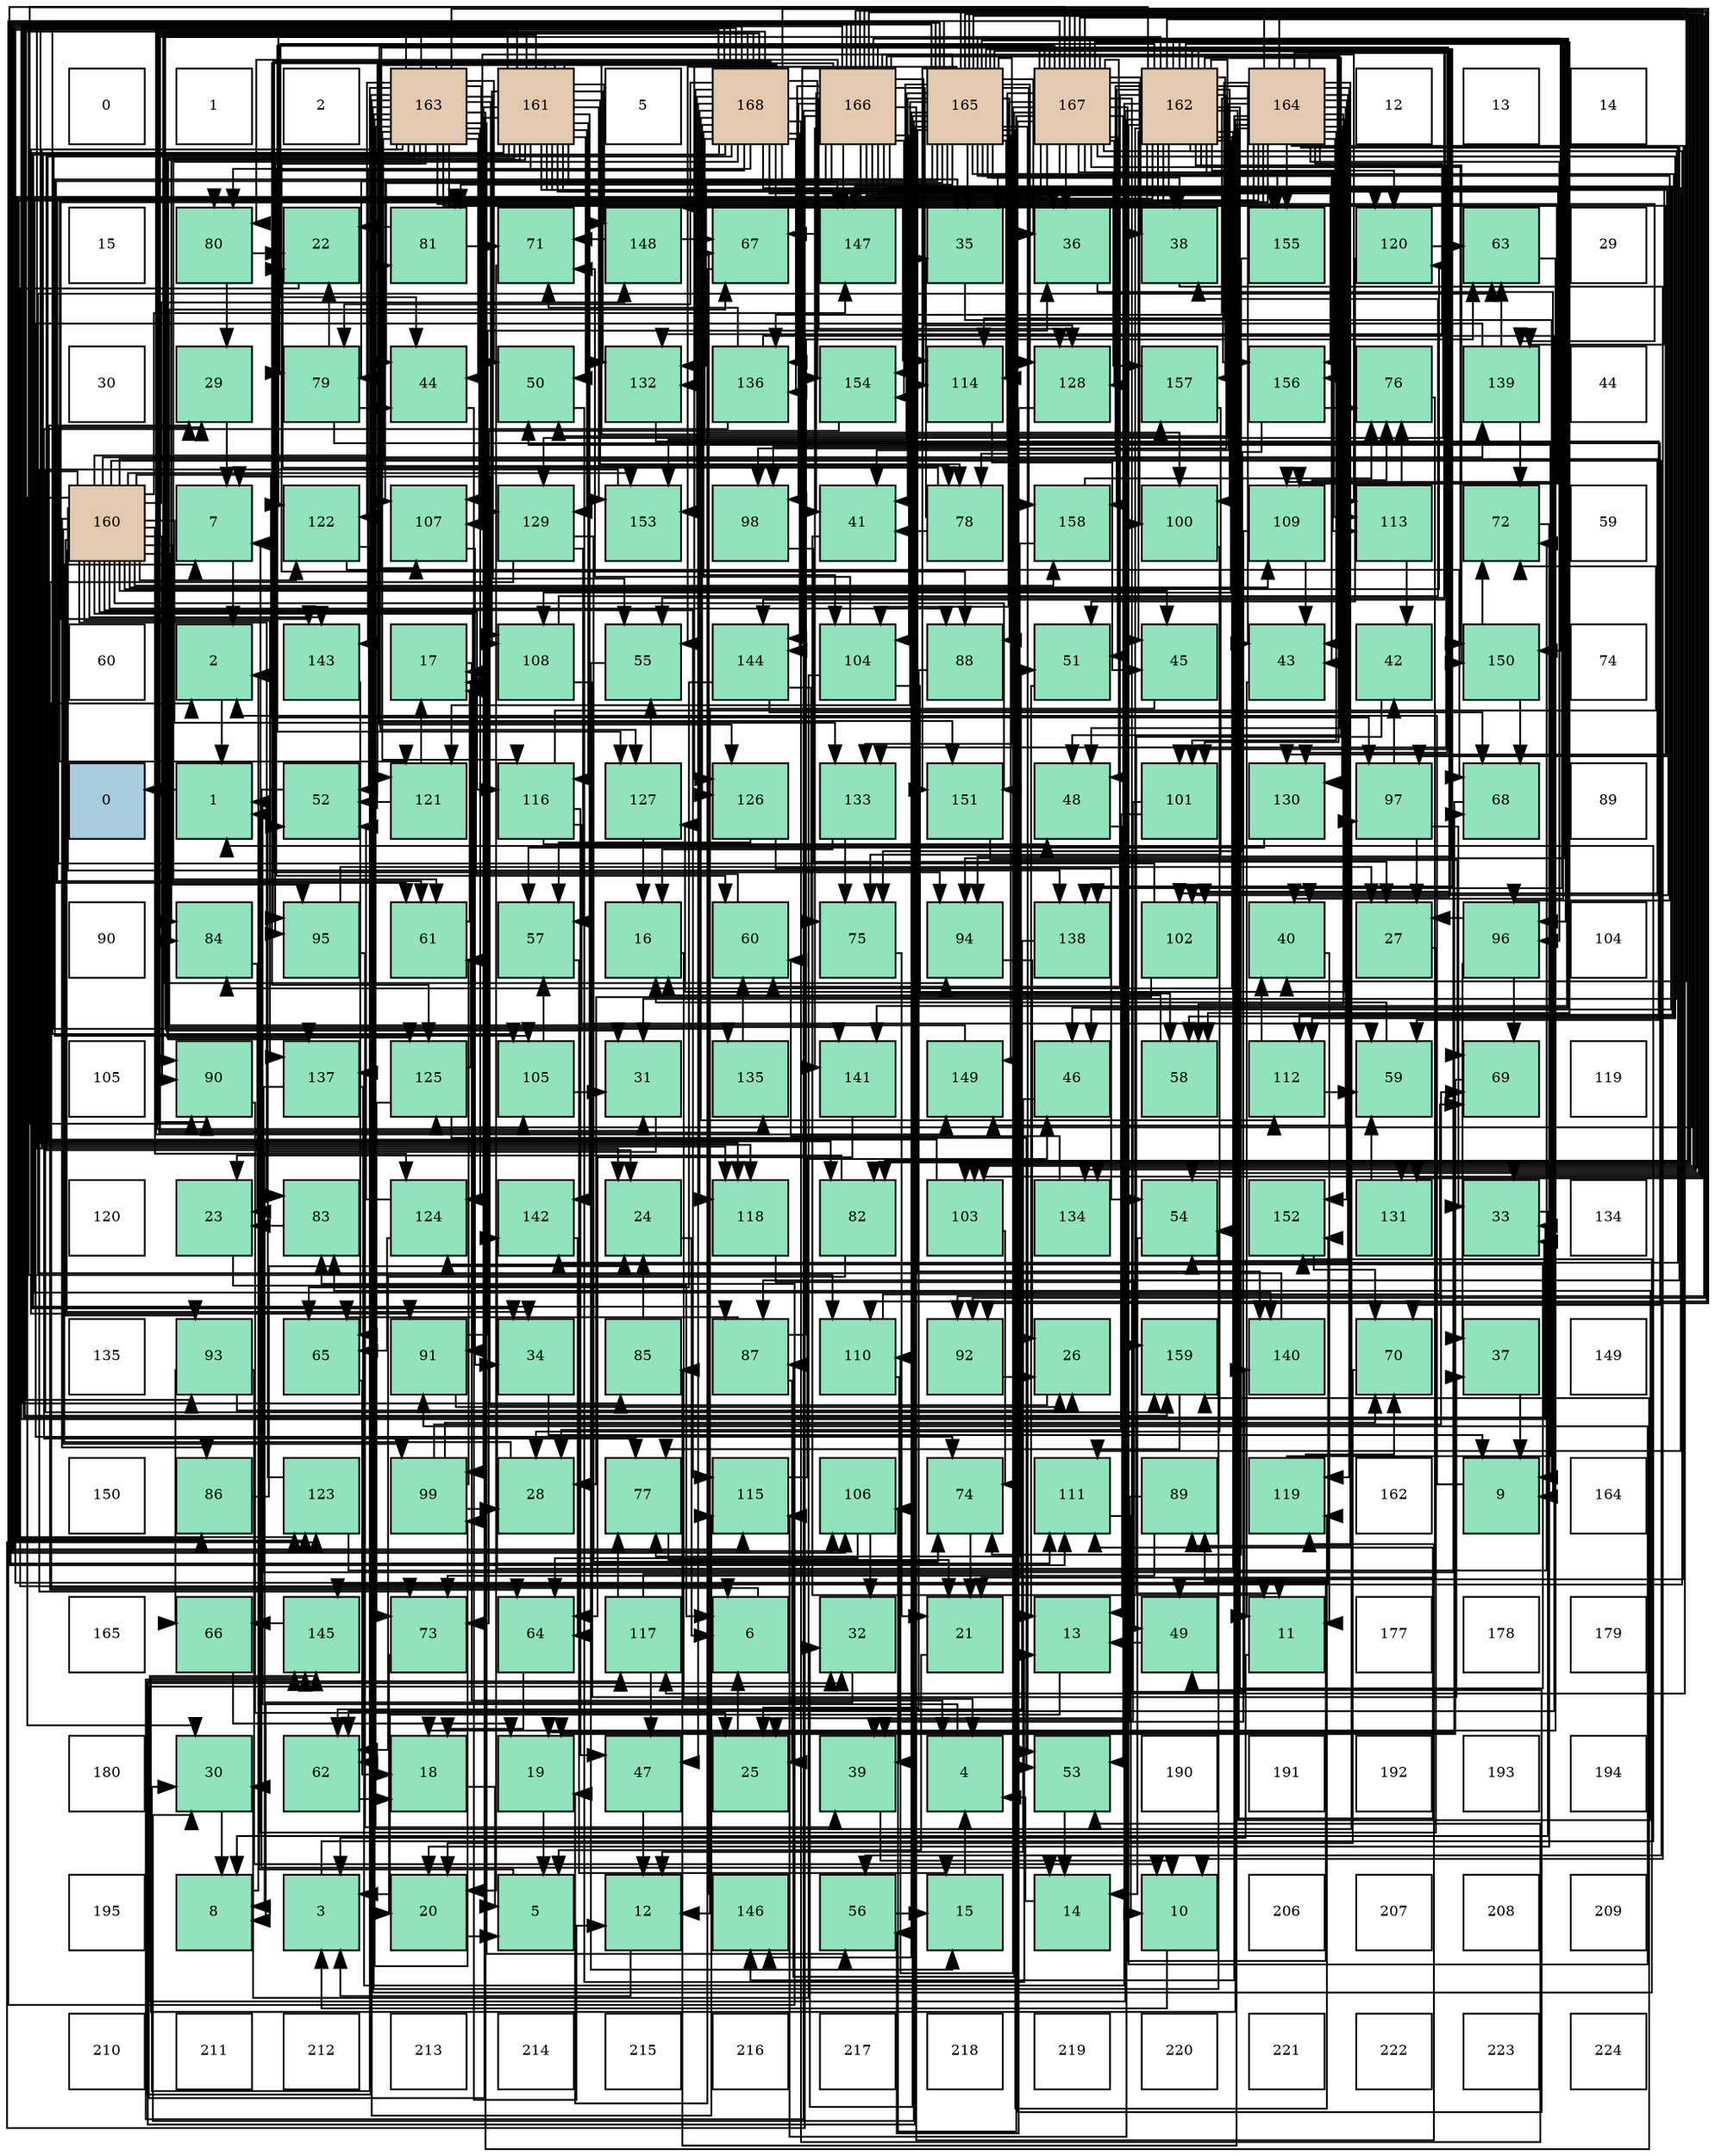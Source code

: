 digraph layout{
 rankdir=TB;
 splines=ortho;
 node [style=filled shape=square fixedsize=true width=0.6];
0[label="0", fontsize=8, fillcolor="#ffffff"];
1[label="1", fontsize=8, fillcolor="#ffffff"];
2[label="2", fontsize=8, fillcolor="#ffffff"];
3[label="163", fontsize=8, fillcolor="#e3c9af"];
4[label="161", fontsize=8, fillcolor="#e3c9af"];
5[label="5", fontsize=8, fillcolor="#ffffff"];
6[label="168", fontsize=8, fillcolor="#e3c9af"];
7[label="166", fontsize=8, fillcolor="#e3c9af"];
8[label="165", fontsize=8, fillcolor="#e3c9af"];
9[label="167", fontsize=8, fillcolor="#e3c9af"];
10[label="162", fontsize=8, fillcolor="#e3c9af"];
11[label="164", fontsize=8, fillcolor="#e3c9af"];
12[label="12", fontsize=8, fillcolor="#ffffff"];
13[label="13", fontsize=8, fillcolor="#ffffff"];
14[label="14", fontsize=8, fillcolor="#ffffff"];
15[label="15", fontsize=8, fillcolor="#ffffff"];
16[label="80", fontsize=8, fillcolor="#91e3bb"];
17[label="22", fontsize=8, fillcolor="#91e3bb"];
18[label="81", fontsize=8, fillcolor="#91e3bb"];
19[label="71", fontsize=8, fillcolor="#91e3bb"];
20[label="148", fontsize=8, fillcolor="#91e3bb"];
21[label="67", fontsize=8, fillcolor="#91e3bb"];
22[label="147", fontsize=8, fillcolor="#91e3bb"];
23[label="35", fontsize=8, fillcolor="#91e3bb"];
24[label="36", fontsize=8, fillcolor="#91e3bb"];
25[label="38", fontsize=8, fillcolor="#91e3bb"];
26[label="155", fontsize=8, fillcolor="#91e3bb"];
27[label="120", fontsize=8, fillcolor="#91e3bb"];
28[label="63", fontsize=8, fillcolor="#91e3bb"];
29[label="29", fontsize=8, fillcolor="#ffffff"];
30[label="30", fontsize=8, fillcolor="#ffffff"];
31[label="29", fontsize=8, fillcolor="#91e3bb"];
32[label="79", fontsize=8, fillcolor="#91e3bb"];
33[label="44", fontsize=8, fillcolor="#91e3bb"];
34[label="50", fontsize=8, fillcolor="#91e3bb"];
35[label="132", fontsize=8, fillcolor="#91e3bb"];
36[label="136", fontsize=8, fillcolor="#91e3bb"];
37[label="154", fontsize=8, fillcolor="#91e3bb"];
38[label="114", fontsize=8, fillcolor="#91e3bb"];
39[label="128", fontsize=8, fillcolor="#91e3bb"];
40[label="157", fontsize=8, fillcolor="#91e3bb"];
41[label="156", fontsize=8, fillcolor="#91e3bb"];
42[label="76", fontsize=8, fillcolor="#91e3bb"];
43[label="139", fontsize=8, fillcolor="#91e3bb"];
44[label="44", fontsize=8, fillcolor="#ffffff"];
45[label="160", fontsize=8, fillcolor="#e3c9af"];
46[label="7", fontsize=8, fillcolor="#91e3bb"];
47[label="122", fontsize=8, fillcolor="#91e3bb"];
48[label="107", fontsize=8, fillcolor="#91e3bb"];
49[label="129", fontsize=8, fillcolor="#91e3bb"];
50[label="153", fontsize=8, fillcolor="#91e3bb"];
51[label="98", fontsize=8, fillcolor="#91e3bb"];
52[label="41", fontsize=8, fillcolor="#91e3bb"];
53[label="78", fontsize=8, fillcolor="#91e3bb"];
54[label="158", fontsize=8, fillcolor="#91e3bb"];
55[label="100", fontsize=8, fillcolor="#91e3bb"];
56[label="109", fontsize=8, fillcolor="#91e3bb"];
57[label="113", fontsize=8, fillcolor="#91e3bb"];
58[label="72", fontsize=8, fillcolor="#91e3bb"];
59[label="59", fontsize=8, fillcolor="#ffffff"];
60[label="60", fontsize=8, fillcolor="#ffffff"];
61[label="2", fontsize=8, fillcolor="#91e3bb"];
62[label="143", fontsize=8, fillcolor="#91e3bb"];
63[label="17", fontsize=8, fillcolor="#91e3bb"];
64[label="108", fontsize=8, fillcolor="#91e3bb"];
65[label="55", fontsize=8, fillcolor="#91e3bb"];
66[label="144", fontsize=8, fillcolor="#91e3bb"];
67[label="104", fontsize=8, fillcolor="#91e3bb"];
68[label="88", fontsize=8, fillcolor="#91e3bb"];
69[label="51", fontsize=8, fillcolor="#91e3bb"];
70[label="45", fontsize=8, fillcolor="#91e3bb"];
71[label="43", fontsize=8, fillcolor="#91e3bb"];
72[label="42", fontsize=8, fillcolor="#91e3bb"];
73[label="150", fontsize=8, fillcolor="#91e3bb"];
74[label="74", fontsize=8, fillcolor="#ffffff"];
75[label="0", fontsize=8, fillcolor="#a9ccde"];
76[label="1", fontsize=8, fillcolor="#91e3bb"];
77[label="52", fontsize=8, fillcolor="#91e3bb"];
78[label="121", fontsize=8, fillcolor="#91e3bb"];
79[label="116", fontsize=8, fillcolor="#91e3bb"];
80[label="127", fontsize=8, fillcolor="#91e3bb"];
81[label="126", fontsize=8, fillcolor="#91e3bb"];
82[label="133", fontsize=8, fillcolor="#91e3bb"];
83[label="151", fontsize=8, fillcolor="#91e3bb"];
84[label="48", fontsize=8, fillcolor="#91e3bb"];
85[label="101", fontsize=8, fillcolor="#91e3bb"];
86[label="130", fontsize=8, fillcolor="#91e3bb"];
87[label="97", fontsize=8, fillcolor="#91e3bb"];
88[label="68", fontsize=8, fillcolor="#91e3bb"];
89[label="89", fontsize=8, fillcolor="#ffffff"];
90[label="90", fontsize=8, fillcolor="#ffffff"];
91[label="84", fontsize=8, fillcolor="#91e3bb"];
92[label="95", fontsize=8, fillcolor="#91e3bb"];
93[label="61", fontsize=8, fillcolor="#91e3bb"];
94[label="57", fontsize=8, fillcolor="#91e3bb"];
95[label="16", fontsize=8, fillcolor="#91e3bb"];
96[label="60", fontsize=8, fillcolor="#91e3bb"];
97[label="75", fontsize=8, fillcolor="#91e3bb"];
98[label="94", fontsize=8, fillcolor="#91e3bb"];
99[label="138", fontsize=8, fillcolor="#91e3bb"];
100[label="102", fontsize=8, fillcolor="#91e3bb"];
101[label="40", fontsize=8, fillcolor="#91e3bb"];
102[label="27", fontsize=8, fillcolor="#91e3bb"];
103[label="96", fontsize=8, fillcolor="#91e3bb"];
104[label="104", fontsize=8, fillcolor="#ffffff"];
105[label="105", fontsize=8, fillcolor="#ffffff"];
106[label="90", fontsize=8, fillcolor="#91e3bb"];
107[label="137", fontsize=8, fillcolor="#91e3bb"];
108[label="125", fontsize=8, fillcolor="#91e3bb"];
109[label="105", fontsize=8, fillcolor="#91e3bb"];
110[label="31", fontsize=8, fillcolor="#91e3bb"];
111[label="135", fontsize=8, fillcolor="#91e3bb"];
112[label="141", fontsize=8, fillcolor="#91e3bb"];
113[label="149", fontsize=8, fillcolor="#91e3bb"];
114[label="46", fontsize=8, fillcolor="#91e3bb"];
115[label="58", fontsize=8, fillcolor="#91e3bb"];
116[label="112", fontsize=8, fillcolor="#91e3bb"];
117[label="59", fontsize=8, fillcolor="#91e3bb"];
118[label="69", fontsize=8, fillcolor="#91e3bb"];
119[label="119", fontsize=8, fillcolor="#ffffff"];
120[label="120", fontsize=8, fillcolor="#ffffff"];
121[label="23", fontsize=8, fillcolor="#91e3bb"];
122[label="83", fontsize=8, fillcolor="#91e3bb"];
123[label="124", fontsize=8, fillcolor="#91e3bb"];
124[label="142", fontsize=8, fillcolor="#91e3bb"];
125[label="24", fontsize=8, fillcolor="#91e3bb"];
126[label="118", fontsize=8, fillcolor="#91e3bb"];
127[label="82", fontsize=8, fillcolor="#91e3bb"];
128[label="103", fontsize=8, fillcolor="#91e3bb"];
129[label="134", fontsize=8, fillcolor="#91e3bb"];
130[label="54", fontsize=8, fillcolor="#91e3bb"];
131[label="152", fontsize=8, fillcolor="#91e3bb"];
132[label="131", fontsize=8, fillcolor="#91e3bb"];
133[label="33", fontsize=8, fillcolor="#91e3bb"];
134[label="134", fontsize=8, fillcolor="#ffffff"];
135[label="135", fontsize=8, fillcolor="#ffffff"];
136[label="93", fontsize=8, fillcolor="#91e3bb"];
137[label="65", fontsize=8, fillcolor="#91e3bb"];
138[label="91", fontsize=8, fillcolor="#91e3bb"];
139[label="34", fontsize=8, fillcolor="#91e3bb"];
140[label="85", fontsize=8, fillcolor="#91e3bb"];
141[label="87", fontsize=8, fillcolor="#91e3bb"];
142[label="110", fontsize=8, fillcolor="#91e3bb"];
143[label="92", fontsize=8, fillcolor="#91e3bb"];
144[label="26", fontsize=8, fillcolor="#91e3bb"];
145[label="159", fontsize=8, fillcolor="#91e3bb"];
146[label="140", fontsize=8, fillcolor="#91e3bb"];
147[label="70", fontsize=8, fillcolor="#91e3bb"];
148[label="37", fontsize=8, fillcolor="#91e3bb"];
149[label="149", fontsize=8, fillcolor="#ffffff"];
150[label="150", fontsize=8, fillcolor="#ffffff"];
151[label="86", fontsize=8, fillcolor="#91e3bb"];
152[label="123", fontsize=8, fillcolor="#91e3bb"];
153[label="99", fontsize=8, fillcolor="#91e3bb"];
154[label="28", fontsize=8, fillcolor="#91e3bb"];
155[label="77", fontsize=8, fillcolor="#91e3bb"];
156[label="115", fontsize=8, fillcolor="#91e3bb"];
157[label="106", fontsize=8, fillcolor="#91e3bb"];
158[label="74", fontsize=8, fillcolor="#91e3bb"];
159[label="111", fontsize=8, fillcolor="#91e3bb"];
160[label="89", fontsize=8, fillcolor="#91e3bb"];
161[label="119", fontsize=8, fillcolor="#91e3bb"];
162[label="162", fontsize=8, fillcolor="#ffffff"];
163[label="9", fontsize=8, fillcolor="#91e3bb"];
164[label="164", fontsize=8, fillcolor="#ffffff"];
165[label="165", fontsize=8, fillcolor="#ffffff"];
166[label="66", fontsize=8, fillcolor="#91e3bb"];
167[label="145", fontsize=8, fillcolor="#91e3bb"];
168[label="73", fontsize=8, fillcolor="#91e3bb"];
169[label="64", fontsize=8, fillcolor="#91e3bb"];
170[label="117", fontsize=8, fillcolor="#91e3bb"];
171[label="6", fontsize=8, fillcolor="#91e3bb"];
172[label="32", fontsize=8, fillcolor="#91e3bb"];
173[label="21", fontsize=8, fillcolor="#91e3bb"];
174[label="13", fontsize=8, fillcolor="#91e3bb"];
175[label="49", fontsize=8, fillcolor="#91e3bb"];
176[label="11", fontsize=8, fillcolor="#91e3bb"];
177[label="177", fontsize=8, fillcolor="#ffffff"];
178[label="178", fontsize=8, fillcolor="#ffffff"];
179[label="179", fontsize=8, fillcolor="#ffffff"];
180[label="180", fontsize=8, fillcolor="#ffffff"];
181[label="30", fontsize=8, fillcolor="#91e3bb"];
182[label="62", fontsize=8, fillcolor="#91e3bb"];
183[label="18", fontsize=8, fillcolor="#91e3bb"];
184[label="19", fontsize=8, fillcolor="#91e3bb"];
185[label="47", fontsize=8, fillcolor="#91e3bb"];
186[label="25", fontsize=8, fillcolor="#91e3bb"];
187[label="39", fontsize=8, fillcolor="#91e3bb"];
188[label="4", fontsize=8, fillcolor="#91e3bb"];
189[label="53", fontsize=8, fillcolor="#91e3bb"];
190[label="190", fontsize=8, fillcolor="#ffffff"];
191[label="191", fontsize=8, fillcolor="#ffffff"];
192[label="192", fontsize=8, fillcolor="#ffffff"];
193[label="193", fontsize=8, fillcolor="#ffffff"];
194[label="194", fontsize=8, fillcolor="#ffffff"];
195[label="195", fontsize=8, fillcolor="#ffffff"];
196[label="8", fontsize=8, fillcolor="#91e3bb"];
197[label="3", fontsize=8, fillcolor="#91e3bb"];
198[label="20", fontsize=8, fillcolor="#91e3bb"];
199[label="5", fontsize=8, fillcolor="#91e3bb"];
200[label="12", fontsize=8, fillcolor="#91e3bb"];
201[label="146", fontsize=8, fillcolor="#91e3bb"];
202[label="56", fontsize=8, fillcolor="#91e3bb"];
203[label="15", fontsize=8, fillcolor="#91e3bb"];
204[label="14", fontsize=8, fillcolor="#91e3bb"];
205[label="10", fontsize=8, fillcolor="#91e3bb"];
206[label="206", fontsize=8, fillcolor="#ffffff"];
207[label="207", fontsize=8, fillcolor="#ffffff"];
208[label="208", fontsize=8, fillcolor="#ffffff"];
209[label="209", fontsize=8, fillcolor="#ffffff"];
210[label="210", fontsize=8, fillcolor="#ffffff"];
211[label="211", fontsize=8, fillcolor="#ffffff"];
212[label="212", fontsize=8, fillcolor="#ffffff"];
213[label="213", fontsize=8, fillcolor="#ffffff"];
214[label="214", fontsize=8, fillcolor="#ffffff"];
215[label="215", fontsize=8, fillcolor="#ffffff"];
216[label="216", fontsize=8, fillcolor="#ffffff"];
217[label="217", fontsize=8, fillcolor="#ffffff"];
218[label="218", fontsize=8, fillcolor="#ffffff"];
219[label="219", fontsize=8, fillcolor="#ffffff"];
220[label="220", fontsize=8, fillcolor="#ffffff"];
221[label="221", fontsize=8, fillcolor="#ffffff"];
222[label="222", fontsize=8, fillcolor="#ffffff"];
223[label="223", fontsize=8, fillcolor="#ffffff"];
224[label="224", fontsize=8, fillcolor="#ffffff"];
edge [constraint=false, style=vis];76 -> 75;
61 -> 76;
197 -> 76;
188 -> 76;
199 -> 76;
171 -> 61;
46 -> 61;
196 -> 61;
163 -> 61;
205 -> 197;
176 -> 197;
200 -> 197;
174 -> 197;
204 -> 188;
203 -> 188;
95 -> 188;
63 -> 188;
183 -> 199;
184 -> 199;
198 -> 199;
173 -> 199;
17 -> 171;
121 -> 171;
125 -> 171;
186 -> 171;
144 -> 46;
102 -> 46;
154 -> 46;
31 -> 46;
181 -> 196;
110 -> 196;
172 -> 196;
133 -> 196;
139 -> 163;
23 -> 163;
24 -> 163;
148 -> 163;
25 -> 205;
187 -> 205;
101 -> 176;
52 -> 176;
72 -> 176;
71 -> 176;
33 -> 200;
70 -> 200;
114 -> 200;
185 -> 200;
84 -> 174;
175 -> 174;
34 -> 174;
69 -> 174;
77 -> 204;
189 -> 204;
130 -> 204;
65 -> 203;
202 -> 203;
94 -> 203;
115 -> 95;
117 -> 95;
96 -> 63;
93 -> 63;
182 -> 183;
28 -> 183;
169 -> 183;
137 -> 183;
166 -> 184;
21 -> 184;
88 -> 184;
118 -> 184;
147 -> 198;
19 -> 198;
58 -> 198;
168 -> 198;
158 -> 173;
97 -> 173;
42 -> 173;
155 -> 173;
53 -> 17;
53 -> 23;
53 -> 52;
32 -> 17;
32 -> 33;
32 -> 147;
16 -> 17;
16 -> 31;
18 -> 17;
18 -> 19;
127 -> 121;
127 -> 182;
122 -> 121;
91 -> 121;
140 -> 125;
151 -> 125;
141 -> 186;
141 -> 28;
141 -> 137;
68 -> 186;
160 -> 186;
160 -> 168;
106 -> 186;
138 -> 144;
138 -> 24;
143 -> 144;
136 -> 205;
136 -> 144;
136 -> 166;
98 -> 144;
92 -> 102;
92 -> 187;
103 -> 102;
103 -> 148;
103 -> 118;
87 -> 102;
87 -> 133;
87 -> 72;
51 -> 102;
153 -> 154;
153 -> 93;
153 -> 118;
153 -> 147;
55 -> 154;
85 -> 154;
85 -> 187;
100 -> 154;
100 -> 31;
128 -> 31;
128 -> 158;
67 -> 181;
67 -> 115;
67 -> 19;
109 -> 110;
109 -> 94;
157 -> 172;
157 -> 169;
48 -> 139;
64 -> 148;
64 -> 25;
56 -> 187;
56 -> 71;
56 -> 42;
142 -> 187;
142 -> 118;
159 -> 205;
116 -> 101;
116 -> 117;
57 -> 72;
57 -> 42;
38 -> 70;
156 -> 114;
79 -> 185;
79 -> 84;
79 -> 117;
79 -> 58;
170 -> 185;
170 -> 69;
170 -> 155;
126 -> 175;
161 -> 34;
161 -> 147;
27 -> 69;
27 -> 28;
78 -> 63;
78 -> 77;
47 -> 77;
47 -> 88;
152 -> 77;
152 -> 58;
123 -> 77;
123 -> 137;
108 -> 63;
108 -> 189;
108 -> 168;
81 -> 130;
81 -> 94;
80 -> 95;
80 -> 65;
39 -> 202;
49 -> 94;
49 -> 169;
49 -> 158;
86 -> 94;
132 -> 117;
35 -> 117;
82 -> 95;
82 -> 97;
129 -> 96;
111 -> 96;
36 -> 182;
36 -> 19;
36 -> 155;
107 -> 182;
107 -> 88;
99 -> 182;
43 -> 28;
43 -> 58;
43 -> 158;
146 -> 28;
112 -> 169;
124 -> 169;
62 -> 137;
66 -> 137;
66 -> 88;
66 -> 97;
167 -> 166;
201 -> 21;
22 -> 21;
20 -> 21;
20 -> 19;
113 -> 21;
73 -> 88;
73 -> 58;
83 -> 118;
131 -> 147;
50 -> 168;
37 -> 168;
26 -> 158;
41 -> 97;
41 -> 42;
40 -> 97;
54 -> 42;
54 -> 155;
145 -> 155;
45 -> 181;
45 -> 139;
45 -> 70;
45 -> 202;
45 -> 18;
45 -> 122;
45 -> 91;
45 -> 151;
45 -> 68;
45 -> 106;
45 -> 138;
45 -> 136;
45 -> 92;
45 -> 87;
45 -> 153;
45 -> 100;
45 -> 56;
45 -> 156;
45 -> 79;
45 -> 27;
45 -> 47;
45 -> 123;
45 -> 82;
45 -> 107;
45 -> 99;
45 -> 43;
45 -> 62;
45 -> 22;
45 -> 20;
45 -> 83;
45 -> 50;
45 -> 54;
45 -> 145;
4 -> 110;
4 -> 172;
4 -> 139;
4 -> 34;
4 -> 53;
4 -> 91;
4 -> 106;
4 -> 136;
4 -> 92;
4 -> 87;
4 -> 153;
4 -> 100;
4 -> 64;
4 -> 56;
4 -> 79;
4 -> 126;
4 -> 27;
4 -> 108;
4 -> 49;
4 -> 35;
4 -> 111;
4 -> 43;
4 -> 124;
4 -> 62;
4 -> 22;
4 -> 20;
4 -> 83;
4 -> 131;
4 -> 50;
4 -> 40;
10 -> 110;
10 -> 101;
10 -> 71;
10 -> 33;
10 -> 70;
10 -> 84;
10 -> 34;
10 -> 65;
10 -> 115;
10 -> 96;
10 -> 53;
10 -> 18;
10 -> 122;
10 -> 91;
10 -> 151;
10 -> 106;
10 -> 138;
10 -> 51;
10 -> 55;
10 -> 100;
10 -> 64;
10 -> 57;
10 -> 156;
10 -> 27;
10 -> 47;
10 -> 123;
10 -> 108;
10 -> 49;
10 -> 82;
10 -> 107;
10 -> 99;
10 -> 124;
10 -> 62;
10 -> 167;
10 -> 22;
10 -> 20;
10 -> 40;
10 -> 54;
10 -> 145;
3 -> 181;
3 -> 110;
3 -> 172;
3 -> 101;
3 -> 33;
3 -> 34;
3 -> 130;
3 -> 65;
3 -> 202;
3 -> 53;
3 -> 68;
3 -> 138;
3 -> 98;
3 -> 92;
3 -> 87;
3 -> 153;
3 -> 48;
3 -> 64;
3 -> 56;
3 -> 156;
3 -> 79;
3 -> 126;
3 -> 47;
3 -> 123;
3 -> 108;
3 -> 49;
3 -> 86;
3 -> 111;
3 -> 107;
3 -> 43;
3 -> 131;
3 -> 145;
11 -> 101;
11 -> 52;
11 -> 175;
11 -> 130;
11 -> 115;
11 -> 16;
11 -> 127;
11 -> 140;
11 -> 141;
11 -> 160;
11 -> 103;
11 -> 85;
11 -> 128;
11 -> 159;
11 -> 38;
11 -> 170;
11 -> 161;
11 -> 78;
11 -> 152;
11 -> 80;
11 -> 86;
11 -> 35;
11 -> 36;
11 -> 146;
11 -> 124;
11 -> 66;
11 -> 167;
11 -> 201;
11 -> 113;
11 -> 73;
11 -> 131;
11 -> 26;
11 -> 41;
8 -> 125;
8 -> 181;
8 -> 172;
8 -> 133;
8 -> 23;
8 -> 24;
8 -> 25;
8 -> 52;
8 -> 71;
8 -> 33;
8 -> 114;
8 -> 189;
8 -> 130;
8 -> 65;
8 -> 115;
8 -> 93;
8 -> 18;
8 -> 122;
8 -> 68;
8 -> 143;
8 -> 98;
8 -> 103;
8 -> 109;
8 -> 48;
8 -> 159;
8 -> 38;
8 -> 170;
8 -> 126;
8 -> 161;
8 -> 78;
8 -> 39;
8 -> 86;
8 -> 35;
8 -> 82;
8 -> 129;
8 -> 99;
8 -> 146;
8 -> 112;
8 -> 201;
8 -> 113;
8 -> 83;
8 -> 50;
8 -> 37;
8 -> 40;
8 -> 54;
7 -> 133;
7 -> 24;
7 -> 25;
7 -> 52;
7 -> 71;
7 -> 114;
7 -> 84;
7 -> 32;
7 -> 16;
7 -> 127;
7 -> 140;
7 -> 51;
7 -> 85;
7 -> 128;
7 -> 67;
7 -> 157;
7 -> 48;
7 -> 142;
7 -> 116;
7 -> 57;
7 -> 38;
7 -> 161;
7 -> 152;
7 -> 81;
7 -> 80;
7 -> 39;
7 -> 132;
7 -> 36;
7 -> 112;
7 -> 66;
7 -> 167;
7 -> 22;
7 -> 73;
7 -> 37;
7 -> 26;
7 -> 41;
9 -> 23;
9 -> 24;
9 -> 25;
9 -> 84;
9 -> 175;
9 -> 69;
9 -> 189;
9 -> 93;
9 -> 32;
9 -> 141;
9 -> 160;
9 -> 143;
9 -> 98;
9 -> 103;
9 -> 51;
9 -> 55;
9 -> 85;
9 -> 128;
9 -> 67;
9 -> 109;
9 -> 157;
9 -> 48;
9 -> 142;
9 -> 159;
9 -> 116;
9 -> 57;
9 -> 152;
9 -> 81;
9 -> 80;
9 -> 39;
9 -> 132;
9 -> 129;
9 -> 146;
9 -> 167;
9 -> 73;
9 -> 26;
6 -> 125;
6 -> 133;
6 -> 23;
6 -> 185;
6 -> 189;
6 -> 96;
6 -> 93;
6 -> 32;
6 -> 16;
6 -> 127;
6 -> 141;
6 -> 106;
6 -> 143;
6 -> 98;
6 -> 55;
6 -> 67;
6 -> 109;
6 -> 157;
6 -> 142;
6 -> 159;
6 -> 116;
6 -> 38;
6 -> 156;
6 -> 126;
6 -> 78;
6 -> 81;
6 -> 39;
6 -> 35;
6 -> 36;
6 -> 112;
6 -> 66;
6 -> 113;
6 -> 50;
6 -> 37;
6 -> 41;
6 -> 145;
edge [constraint=true, style=invis];
0 -> 15 -> 30 -> 45 -> 60 -> 75 -> 90 -> 105 -> 120 -> 135 -> 150 -> 165 -> 180 -> 195 -> 210;
1 -> 16 -> 31 -> 46 -> 61 -> 76 -> 91 -> 106 -> 121 -> 136 -> 151 -> 166 -> 181 -> 196 -> 211;
2 -> 17 -> 32 -> 47 -> 62 -> 77 -> 92 -> 107 -> 122 -> 137 -> 152 -> 167 -> 182 -> 197 -> 212;
3 -> 18 -> 33 -> 48 -> 63 -> 78 -> 93 -> 108 -> 123 -> 138 -> 153 -> 168 -> 183 -> 198 -> 213;
4 -> 19 -> 34 -> 49 -> 64 -> 79 -> 94 -> 109 -> 124 -> 139 -> 154 -> 169 -> 184 -> 199 -> 214;
5 -> 20 -> 35 -> 50 -> 65 -> 80 -> 95 -> 110 -> 125 -> 140 -> 155 -> 170 -> 185 -> 200 -> 215;
6 -> 21 -> 36 -> 51 -> 66 -> 81 -> 96 -> 111 -> 126 -> 141 -> 156 -> 171 -> 186 -> 201 -> 216;
7 -> 22 -> 37 -> 52 -> 67 -> 82 -> 97 -> 112 -> 127 -> 142 -> 157 -> 172 -> 187 -> 202 -> 217;
8 -> 23 -> 38 -> 53 -> 68 -> 83 -> 98 -> 113 -> 128 -> 143 -> 158 -> 173 -> 188 -> 203 -> 218;
9 -> 24 -> 39 -> 54 -> 69 -> 84 -> 99 -> 114 -> 129 -> 144 -> 159 -> 174 -> 189 -> 204 -> 219;
10 -> 25 -> 40 -> 55 -> 70 -> 85 -> 100 -> 115 -> 130 -> 145 -> 160 -> 175 -> 190 -> 205 -> 220;
11 -> 26 -> 41 -> 56 -> 71 -> 86 -> 101 -> 116 -> 131 -> 146 -> 161 -> 176 -> 191 -> 206 -> 221;
12 -> 27 -> 42 -> 57 -> 72 -> 87 -> 102 -> 117 -> 132 -> 147 -> 162 -> 177 -> 192 -> 207 -> 222;
13 -> 28 -> 43 -> 58 -> 73 -> 88 -> 103 -> 118 -> 133 -> 148 -> 163 -> 178 -> 193 -> 208 -> 223;
14 -> 29 -> 44 -> 59 -> 74 -> 89 -> 104 -> 119 -> 134 -> 149 -> 164 -> 179 -> 194 -> 209 -> 224;
rank = same {0 -> 1 -> 2 -> 3 -> 4 -> 5 -> 6 -> 7 -> 8 -> 9 -> 10 -> 11 -> 12 -> 13 -> 14};
rank = same {15 -> 16 -> 17 -> 18 -> 19 -> 20 -> 21 -> 22 -> 23 -> 24 -> 25 -> 26 -> 27 -> 28 -> 29};
rank = same {30 -> 31 -> 32 -> 33 -> 34 -> 35 -> 36 -> 37 -> 38 -> 39 -> 40 -> 41 -> 42 -> 43 -> 44};
rank = same {45 -> 46 -> 47 -> 48 -> 49 -> 50 -> 51 -> 52 -> 53 -> 54 -> 55 -> 56 -> 57 -> 58 -> 59};
rank = same {60 -> 61 -> 62 -> 63 -> 64 -> 65 -> 66 -> 67 -> 68 -> 69 -> 70 -> 71 -> 72 -> 73 -> 74};
rank = same {75 -> 76 -> 77 -> 78 -> 79 -> 80 -> 81 -> 82 -> 83 -> 84 -> 85 -> 86 -> 87 -> 88 -> 89};
rank = same {90 -> 91 -> 92 -> 93 -> 94 -> 95 -> 96 -> 97 -> 98 -> 99 -> 100 -> 101 -> 102 -> 103 -> 104};
rank = same {105 -> 106 -> 107 -> 108 -> 109 -> 110 -> 111 -> 112 -> 113 -> 114 -> 115 -> 116 -> 117 -> 118 -> 119};
rank = same {120 -> 121 -> 122 -> 123 -> 124 -> 125 -> 126 -> 127 -> 128 -> 129 -> 130 -> 131 -> 132 -> 133 -> 134};
rank = same {135 -> 136 -> 137 -> 138 -> 139 -> 140 -> 141 -> 142 -> 143 -> 144 -> 145 -> 146 -> 147 -> 148 -> 149};
rank = same {150 -> 151 -> 152 -> 153 -> 154 -> 155 -> 156 -> 157 -> 158 -> 159 -> 160 -> 161 -> 162 -> 163 -> 164};
rank = same {165 -> 166 -> 167 -> 168 -> 169 -> 170 -> 171 -> 172 -> 173 -> 174 -> 175 -> 176 -> 177 -> 178 -> 179};
rank = same {180 -> 181 -> 182 -> 183 -> 184 -> 185 -> 186 -> 187 -> 188 -> 189 -> 190 -> 191 -> 192 -> 193 -> 194};
rank = same {195 -> 196 -> 197 -> 198 -> 199 -> 200 -> 201 -> 202 -> 203 -> 204 -> 205 -> 206 -> 207 -> 208 -> 209};
rank = same {210 -> 211 -> 212 -> 213 -> 214 -> 215 -> 216 -> 217 -> 218 -> 219 -> 220 -> 221 -> 222 -> 223 -> 224};
}